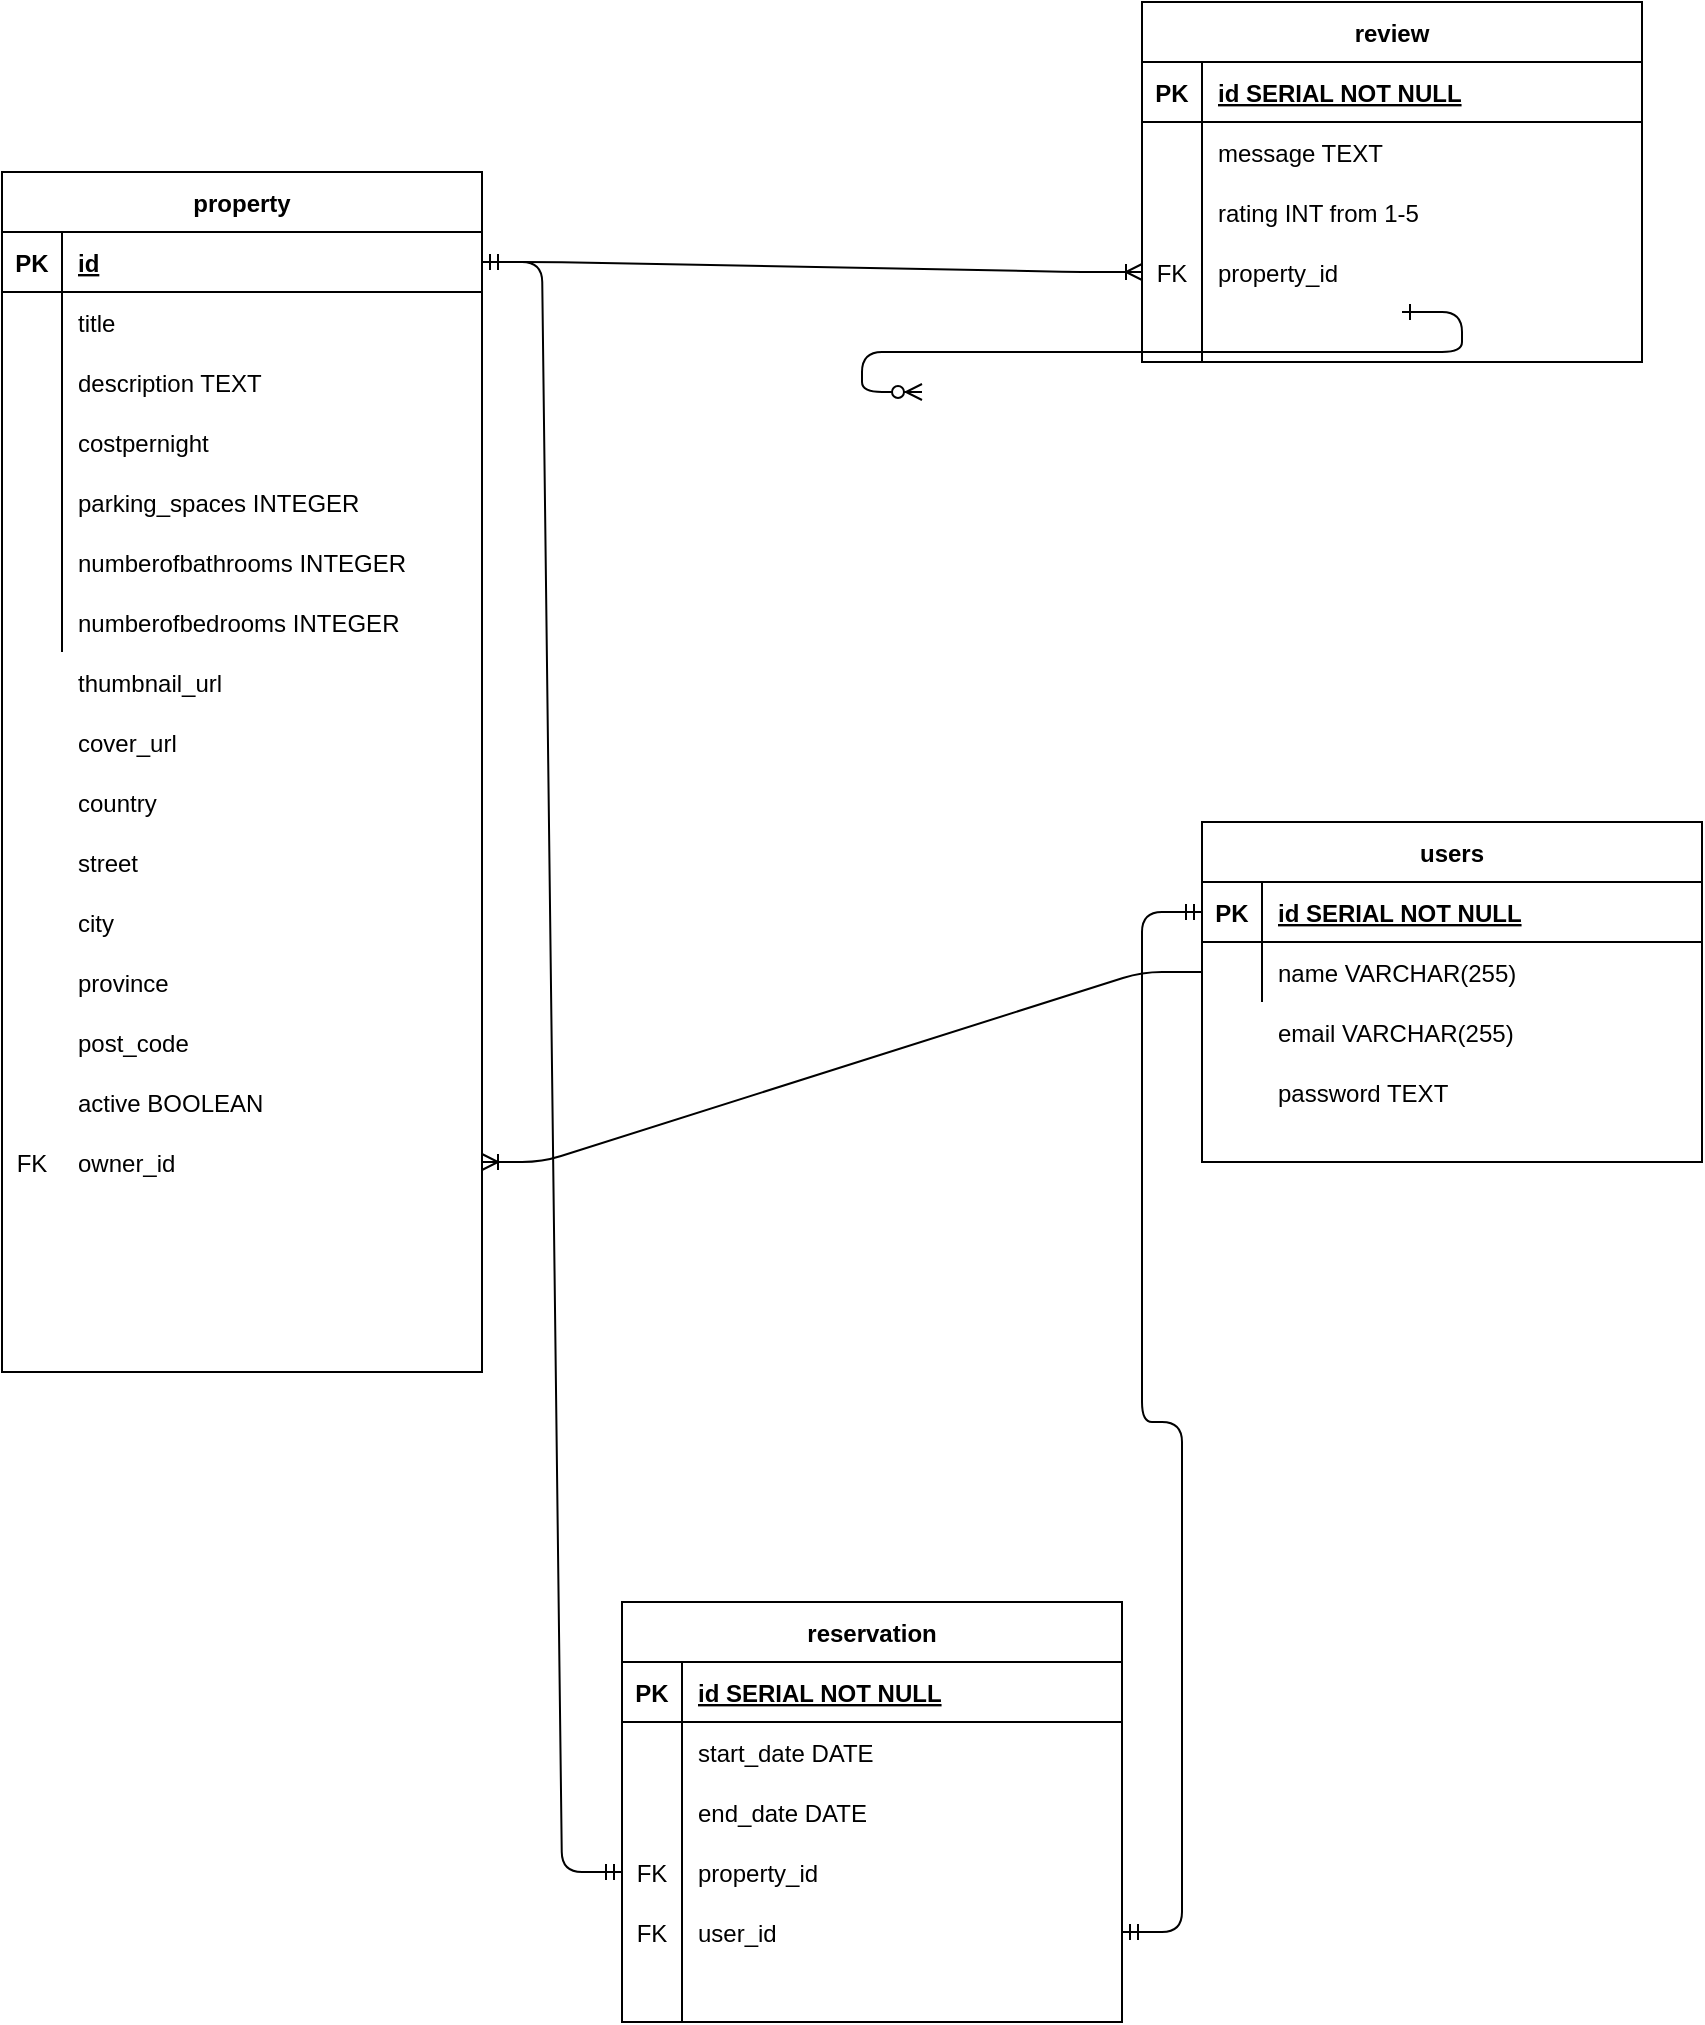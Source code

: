 <mxfile version="14.2.9" type="github">
  <diagram id="R2lEEEUBdFMjLlhIrx00" name="Page-1">
    <mxGraphModel dx="984" dy="1641" grid="1" gridSize="10" guides="1" tooltips="1" connect="1" arrows="1" fold="1" page="1" pageScale="1" pageWidth="850" pageHeight="1100" math="0" shadow="0" extFonts="Permanent Marker^https://fonts.googleapis.com/css?family=Permanent+Marker">
      <root>
        <mxCell id="0" />
        <mxCell id="1" parent="0" />
        <mxCell id="C-vyLk0tnHw3VtMMgP7b-12" value="" style="edgeStyle=entityRelationEdgeStyle;endArrow=ERzeroToMany;startArrow=ERone;endFill=1;startFill=0;" parent="1" target="C-vyLk0tnHw3VtMMgP7b-17" edge="1">
          <mxGeometry width="100" height="100" relative="1" as="geometry">
            <mxPoint x="700" y="165" as="sourcePoint" />
            <mxPoint x="460" y="205" as="targetPoint" />
          </mxGeometry>
        </mxCell>
        <mxCell id="pt4GKKv-lmjuvanjNmKQ-18" value="" style="group" vertex="1" connectable="0" parent="1">
          <mxGeometry x="600" y="420" width="250" height="170" as="geometry" />
        </mxCell>
        <mxCell id="C-vyLk0tnHw3VtMMgP7b-23" value="users" style="shape=table;startSize=30;container=1;collapsible=1;childLayout=tableLayout;fixedRows=1;rowLines=0;fontStyle=1;align=center;resizeLast=1;" parent="pt4GKKv-lmjuvanjNmKQ-18" vertex="1">
          <mxGeometry width="250" height="170" as="geometry" />
        </mxCell>
        <mxCell id="C-vyLk0tnHw3VtMMgP7b-24" value="" style="shape=partialRectangle;collapsible=0;dropTarget=0;pointerEvents=0;fillColor=none;points=[[0,0.5],[1,0.5]];portConstraint=eastwest;top=0;left=0;right=0;bottom=1;" parent="C-vyLk0tnHw3VtMMgP7b-23" vertex="1">
          <mxGeometry y="30" width="250" height="30" as="geometry" />
        </mxCell>
        <mxCell id="C-vyLk0tnHw3VtMMgP7b-25" value="PK" style="shape=partialRectangle;overflow=hidden;connectable=0;fillColor=none;top=0;left=0;bottom=0;right=0;fontStyle=1;" parent="C-vyLk0tnHw3VtMMgP7b-24" vertex="1">
          <mxGeometry width="30" height="30" as="geometry" />
        </mxCell>
        <mxCell id="C-vyLk0tnHw3VtMMgP7b-26" value="id SERIAL NOT NULL" style="shape=partialRectangle;overflow=hidden;connectable=0;fillColor=none;top=0;left=0;bottom=0;right=0;align=left;spacingLeft=6;fontStyle=5;" parent="C-vyLk0tnHw3VtMMgP7b-24" vertex="1">
          <mxGeometry x="30" width="220" height="30" as="geometry" />
        </mxCell>
        <mxCell id="C-vyLk0tnHw3VtMMgP7b-27" value="" style="shape=partialRectangle;collapsible=0;dropTarget=0;pointerEvents=0;fillColor=none;points=[[0,0.5],[1,0.5]];portConstraint=eastwest;top=0;left=0;right=0;bottom=0;" parent="C-vyLk0tnHw3VtMMgP7b-23" vertex="1">
          <mxGeometry y="60" width="250" height="30" as="geometry" />
        </mxCell>
        <mxCell id="C-vyLk0tnHw3VtMMgP7b-28" value="" style="shape=partialRectangle;overflow=hidden;connectable=0;fillColor=none;top=0;left=0;bottom=0;right=0;" parent="C-vyLk0tnHw3VtMMgP7b-27" vertex="1">
          <mxGeometry width="30" height="30" as="geometry" />
        </mxCell>
        <mxCell id="C-vyLk0tnHw3VtMMgP7b-29" value="" style="shape=partialRectangle;overflow=hidden;connectable=0;fillColor=none;top=0;left=0;bottom=0;right=0;align=left;spacingLeft=6;" parent="C-vyLk0tnHw3VtMMgP7b-27" vertex="1">
          <mxGeometry x="30" width="220" height="30" as="geometry" />
        </mxCell>
        <mxCell id="pt4GKKv-lmjuvanjNmKQ-4" value="" style="shape=table;startSize=0;container=1;collapsible=1;childLayout=tableLayout;fixedRows=1;rowLines=0;fontStyle=0;align=center;resizeLast=1;strokeColor=none;fillColor=none;" vertex="1" parent="pt4GKKv-lmjuvanjNmKQ-18">
          <mxGeometry y="60" width="250" height="60" as="geometry" />
        </mxCell>
        <mxCell id="pt4GKKv-lmjuvanjNmKQ-5" value="" style="shape=partialRectangle;collapsible=0;dropTarget=0;pointerEvents=0;fillColor=none;top=0;left=0;bottom=0;right=0;points=[[0,0.5],[1,0.5]];portConstraint=eastwest;" vertex="1" parent="pt4GKKv-lmjuvanjNmKQ-4">
          <mxGeometry width="250" height="30" as="geometry" />
        </mxCell>
        <mxCell id="pt4GKKv-lmjuvanjNmKQ-6" value="" style="shape=partialRectangle;connectable=0;fillColor=none;top=0;left=0;bottom=0;right=0;editable=1;overflow=hidden;" vertex="1" parent="pt4GKKv-lmjuvanjNmKQ-5">
          <mxGeometry width="30" height="30" as="geometry" />
        </mxCell>
        <mxCell id="pt4GKKv-lmjuvanjNmKQ-7" value="name VARCHAR(255)" style="shape=partialRectangle;connectable=0;fillColor=none;top=0;left=0;bottom=0;right=0;align=left;spacingLeft=6;overflow=hidden;" vertex="1" parent="pt4GKKv-lmjuvanjNmKQ-5">
          <mxGeometry x="30" width="220" height="30" as="geometry" />
        </mxCell>
        <mxCell id="pt4GKKv-lmjuvanjNmKQ-8" value="" style="shape=partialRectangle;collapsible=0;dropTarget=0;pointerEvents=0;fillColor=none;top=0;left=0;bottom=0;right=0;points=[[0,0.5],[1,0.5]];portConstraint=eastwest;" vertex="1" parent="pt4GKKv-lmjuvanjNmKQ-4">
          <mxGeometry y="30" width="250" height="30" as="geometry" />
        </mxCell>
        <mxCell id="pt4GKKv-lmjuvanjNmKQ-9" value="" style="shape=partialRectangle;connectable=0;fillColor=none;top=0;left=0;bottom=0;right=0;editable=1;overflow=hidden;" vertex="1" parent="pt4GKKv-lmjuvanjNmKQ-8">
          <mxGeometry width="30" height="30" as="geometry" />
        </mxCell>
        <mxCell id="pt4GKKv-lmjuvanjNmKQ-10" value="email VARCHAR(255)" style="shape=partialRectangle;connectable=0;fillColor=none;top=0;left=0;bottom=0;right=0;align=left;spacingLeft=6;overflow=hidden;" vertex="1" parent="pt4GKKv-lmjuvanjNmKQ-8">
          <mxGeometry x="30" width="220" height="30" as="geometry" />
        </mxCell>
        <mxCell id="pt4GKKv-lmjuvanjNmKQ-14" value="" style="shape=table;startSize=0;container=1;collapsible=1;childLayout=tableLayout;fixedRows=1;rowLines=0;fontStyle=0;align=center;resizeLast=1;strokeColor=none;fillColor=none;" vertex="1" parent="pt4GKKv-lmjuvanjNmKQ-18">
          <mxGeometry y="120" width="250" height="30" as="geometry" />
        </mxCell>
        <mxCell id="pt4GKKv-lmjuvanjNmKQ-15" value="" style="shape=partialRectangle;collapsible=0;dropTarget=0;pointerEvents=0;fillColor=none;top=0;left=0;bottom=0;right=0;points=[[0,0.5],[1,0.5]];portConstraint=eastwest;" vertex="1" parent="pt4GKKv-lmjuvanjNmKQ-14">
          <mxGeometry width="250" height="30" as="geometry" />
        </mxCell>
        <mxCell id="pt4GKKv-lmjuvanjNmKQ-16" value="" style="shape=partialRectangle;connectable=0;fillColor=none;top=0;left=0;bottom=0;right=0;editable=1;overflow=hidden;" vertex="1" parent="pt4GKKv-lmjuvanjNmKQ-15">
          <mxGeometry width="30" height="30" as="geometry" />
        </mxCell>
        <mxCell id="pt4GKKv-lmjuvanjNmKQ-17" value="password TEXT" style="shape=partialRectangle;connectable=0;fillColor=none;top=0;left=0;bottom=0;right=0;align=left;spacingLeft=6;overflow=hidden;" vertex="1" parent="pt4GKKv-lmjuvanjNmKQ-15">
          <mxGeometry x="30" width="220" height="30" as="geometry" />
        </mxCell>
        <mxCell id="pt4GKKv-lmjuvanjNmKQ-81" value="" style="edgeStyle=entityRelationEdgeStyle;fontSize=12;html=1;endArrow=ERoneToMany;exitX=0;exitY=0.5;exitDx=0;exitDy=0;" edge="1" parent="1" source="pt4GKKv-lmjuvanjNmKQ-5" target="pt4GKKv-lmjuvanjNmKQ-78">
          <mxGeometry width="100" height="100" relative="1" as="geometry">
            <mxPoint x="600" y="880" as="sourcePoint" />
            <mxPoint x="500" y="750" as="targetPoint" />
          </mxGeometry>
        </mxCell>
        <mxCell id="pt4GKKv-lmjuvanjNmKQ-82" value="review" style="shape=table;startSize=30;container=1;collapsible=1;childLayout=tableLayout;fixedRows=1;rowLines=0;fontStyle=1;align=center;resizeLast=1;" vertex="1" parent="1">
          <mxGeometry x="570" y="10" width="250" height="180" as="geometry" />
        </mxCell>
        <mxCell id="pt4GKKv-lmjuvanjNmKQ-83" value="" style="shape=partialRectangle;collapsible=0;dropTarget=0;pointerEvents=0;fillColor=none;points=[[0,0.5],[1,0.5]];portConstraint=eastwest;top=0;left=0;right=0;bottom=1;" vertex="1" parent="pt4GKKv-lmjuvanjNmKQ-82">
          <mxGeometry y="30" width="250" height="30" as="geometry" />
        </mxCell>
        <mxCell id="pt4GKKv-lmjuvanjNmKQ-84" value="PK" style="shape=partialRectangle;overflow=hidden;connectable=0;fillColor=none;top=0;left=0;bottom=0;right=0;fontStyle=1;" vertex="1" parent="pt4GKKv-lmjuvanjNmKQ-83">
          <mxGeometry width="30" height="30" as="geometry" />
        </mxCell>
        <mxCell id="pt4GKKv-lmjuvanjNmKQ-85" value="id SERIAL NOT NULL" style="shape=partialRectangle;overflow=hidden;connectable=0;fillColor=none;top=0;left=0;bottom=0;right=0;align=left;spacingLeft=6;fontStyle=5;" vertex="1" parent="pt4GKKv-lmjuvanjNmKQ-83">
          <mxGeometry x="30" width="220" height="30" as="geometry" />
        </mxCell>
        <mxCell id="pt4GKKv-lmjuvanjNmKQ-89" value="" style="shape=partialRectangle;collapsible=0;dropTarget=0;pointerEvents=0;fillColor=none;top=0;left=0;bottom=0;right=0;points=[[0,0.5],[1,0.5]];portConstraint=eastwest;" vertex="1" parent="pt4GKKv-lmjuvanjNmKQ-82">
          <mxGeometry y="60" width="250" height="30" as="geometry" />
        </mxCell>
        <mxCell id="pt4GKKv-lmjuvanjNmKQ-90" value="" style="shape=partialRectangle;connectable=0;fillColor=none;top=0;left=0;bottom=0;right=0;editable=1;overflow=hidden;" vertex="1" parent="pt4GKKv-lmjuvanjNmKQ-89">
          <mxGeometry width="30" height="30" as="geometry" />
        </mxCell>
        <mxCell id="pt4GKKv-lmjuvanjNmKQ-91" value="message TEXT" style="shape=partialRectangle;connectable=0;fillColor=none;top=0;left=0;bottom=0;right=0;align=left;spacingLeft=6;overflow=hidden;" vertex="1" parent="pt4GKKv-lmjuvanjNmKQ-89">
          <mxGeometry x="30" width="220" height="30" as="geometry" />
        </mxCell>
        <mxCell id="pt4GKKv-lmjuvanjNmKQ-92" value="" style="shape=partialRectangle;collapsible=0;dropTarget=0;pointerEvents=0;fillColor=none;top=0;left=0;bottom=0;right=0;points=[[0,0.5],[1,0.5]];portConstraint=eastwest;" vertex="1" parent="pt4GKKv-lmjuvanjNmKQ-82">
          <mxGeometry y="90" width="250" height="30" as="geometry" />
        </mxCell>
        <mxCell id="pt4GKKv-lmjuvanjNmKQ-93" value="" style="shape=partialRectangle;connectable=0;fillColor=none;top=0;left=0;bottom=0;right=0;editable=1;overflow=hidden;" vertex="1" parent="pt4GKKv-lmjuvanjNmKQ-92">
          <mxGeometry width="30" height="30" as="geometry" />
        </mxCell>
        <mxCell id="pt4GKKv-lmjuvanjNmKQ-94" value="rating INT from 1-5" style="shape=partialRectangle;connectable=0;fillColor=none;top=0;left=0;bottom=0;right=0;align=left;spacingLeft=6;overflow=hidden;" vertex="1" parent="pt4GKKv-lmjuvanjNmKQ-92">
          <mxGeometry x="30" width="220" height="30" as="geometry" />
        </mxCell>
        <mxCell id="pt4GKKv-lmjuvanjNmKQ-95" value="" style="shape=partialRectangle;collapsible=0;dropTarget=0;pointerEvents=0;fillColor=none;top=0;left=0;bottom=0;right=0;points=[[0,0.5],[1,0.5]];portConstraint=eastwest;" vertex="1" parent="pt4GKKv-lmjuvanjNmKQ-82">
          <mxGeometry y="120" width="250" height="30" as="geometry" />
        </mxCell>
        <mxCell id="pt4GKKv-lmjuvanjNmKQ-96" value="FK" style="shape=partialRectangle;connectable=0;fillColor=none;top=0;left=0;bottom=0;right=0;fontStyle=0;overflow=hidden;" vertex="1" parent="pt4GKKv-lmjuvanjNmKQ-95">
          <mxGeometry width="30" height="30" as="geometry" />
        </mxCell>
        <mxCell id="pt4GKKv-lmjuvanjNmKQ-97" value="property_id" style="shape=partialRectangle;connectable=0;fillColor=none;top=0;left=0;bottom=0;right=0;align=left;spacingLeft=6;fontStyle=0;overflow=hidden;" vertex="1" parent="pt4GKKv-lmjuvanjNmKQ-95">
          <mxGeometry x="30" width="220" height="30" as="geometry" />
        </mxCell>
        <mxCell id="pt4GKKv-lmjuvanjNmKQ-86" value="" style="shape=partialRectangle;collapsible=0;dropTarget=0;pointerEvents=0;fillColor=none;points=[[0,0.5],[1,0.5]];portConstraint=eastwest;top=0;left=0;right=0;bottom=0;" vertex="1" parent="pt4GKKv-lmjuvanjNmKQ-82">
          <mxGeometry y="150" width="250" height="30" as="geometry" />
        </mxCell>
        <mxCell id="pt4GKKv-lmjuvanjNmKQ-87" value="" style="shape=partialRectangle;overflow=hidden;connectable=0;fillColor=none;top=0;left=0;bottom=0;right=0;" vertex="1" parent="pt4GKKv-lmjuvanjNmKQ-86">
          <mxGeometry width="30" height="30" as="geometry" />
        </mxCell>
        <mxCell id="pt4GKKv-lmjuvanjNmKQ-88" value="" style="shape=partialRectangle;overflow=hidden;connectable=0;fillColor=none;top=0;left=0;bottom=0;right=0;align=left;spacingLeft=6;" vertex="1" parent="pt4GKKv-lmjuvanjNmKQ-86">
          <mxGeometry x="30" width="220" height="30" as="geometry" />
        </mxCell>
        <mxCell id="pt4GKKv-lmjuvanjNmKQ-98" value="" style="edgeStyle=entityRelationEdgeStyle;fontSize=12;html=1;endArrow=ERoneToMany;exitX=1;exitY=0.5;exitDx=0;exitDy=0;entryX=0;entryY=0.5;entryDx=0;entryDy=0;" edge="1" parent="1" source="pt4GKKv-lmjuvanjNmKQ-20" target="pt4GKKv-lmjuvanjNmKQ-95">
          <mxGeometry width="100" height="100" relative="1" as="geometry">
            <mxPoint x="360" y="290" as="sourcePoint" />
            <mxPoint x="460" y="190" as="targetPoint" />
          </mxGeometry>
        </mxCell>
        <mxCell id="pt4GKKv-lmjuvanjNmKQ-99" value="reservation" style="shape=table;startSize=30;container=1;collapsible=1;childLayout=tableLayout;fixedRows=1;rowLines=0;fontStyle=1;align=center;resizeLast=1;" vertex="1" parent="1">
          <mxGeometry x="310" y="810" width="250" height="210" as="geometry" />
        </mxCell>
        <mxCell id="pt4GKKv-lmjuvanjNmKQ-100" value="" style="shape=partialRectangle;collapsible=0;dropTarget=0;pointerEvents=0;fillColor=none;points=[[0,0.5],[1,0.5]];portConstraint=eastwest;top=0;left=0;right=0;bottom=1;" vertex="1" parent="pt4GKKv-lmjuvanjNmKQ-99">
          <mxGeometry y="30" width="250" height="30" as="geometry" />
        </mxCell>
        <mxCell id="pt4GKKv-lmjuvanjNmKQ-101" value="PK" style="shape=partialRectangle;overflow=hidden;connectable=0;fillColor=none;top=0;left=0;bottom=0;right=0;fontStyle=1;" vertex="1" parent="pt4GKKv-lmjuvanjNmKQ-100">
          <mxGeometry width="30" height="30" as="geometry" />
        </mxCell>
        <mxCell id="pt4GKKv-lmjuvanjNmKQ-102" value="id SERIAL NOT NULL" style="shape=partialRectangle;overflow=hidden;connectable=0;fillColor=none;top=0;left=0;bottom=0;right=0;align=left;spacingLeft=6;fontStyle=5;" vertex="1" parent="pt4GKKv-lmjuvanjNmKQ-100">
          <mxGeometry x="30" width="220" height="30" as="geometry" />
        </mxCell>
        <mxCell id="pt4GKKv-lmjuvanjNmKQ-103" value="" style="shape=partialRectangle;collapsible=0;dropTarget=0;pointerEvents=0;fillColor=none;top=0;left=0;bottom=0;right=0;points=[[0,0.5],[1,0.5]];portConstraint=eastwest;" vertex="1" parent="pt4GKKv-lmjuvanjNmKQ-99">
          <mxGeometry y="60" width="250" height="30" as="geometry" />
        </mxCell>
        <mxCell id="pt4GKKv-lmjuvanjNmKQ-104" value="" style="shape=partialRectangle;connectable=0;fillColor=none;top=0;left=0;bottom=0;right=0;editable=1;overflow=hidden;" vertex="1" parent="pt4GKKv-lmjuvanjNmKQ-103">
          <mxGeometry width="30" height="30" as="geometry" />
        </mxCell>
        <mxCell id="pt4GKKv-lmjuvanjNmKQ-105" value="start_date DATE" style="shape=partialRectangle;connectable=0;fillColor=none;top=0;left=0;bottom=0;right=0;align=left;spacingLeft=6;overflow=hidden;" vertex="1" parent="pt4GKKv-lmjuvanjNmKQ-103">
          <mxGeometry x="30" width="220" height="30" as="geometry" />
        </mxCell>
        <mxCell id="pt4GKKv-lmjuvanjNmKQ-106" value="" style="shape=partialRectangle;collapsible=0;dropTarget=0;pointerEvents=0;fillColor=none;top=0;left=0;bottom=0;right=0;points=[[0,0.5],[1,0.5]];portConstraint=eastwest;" vertex="1" parent="pt4GKKv-lmjuvanjNmKQ-99">
          <mxGeometry y="90" width="250" height="30" as="geometry" />
        </mxCell>
        <mxCell id="pt4GKKv-lmjuvanjNmKQ-107" value="" style="shape=partialRectangle;connectable=0;fillColor=none;top=0;left=0;bottom=0;right=0;editable=1;overflow=hidden;" vertex="1" parent="pt4GKKv-lmjuvanjNmKQ-106">
          <mxGeometry width="30" height="30" as="geometry" />
        </mxCell>
        <mxCell id="pt4GKKv-lmjuvanjNmKQ-108" value="end_date DATE" style="shape=partialRectangle;connectable=0;fillColor=none;top=0;left=0;bottom=0;right=0;align=left;spacingLeft=6;overflow=hidden;" vertex="1" parent="pt4GKKv-lmjuvanjNmKQ-106">
          <mxGeometry x="30" width="220" height="30" as="geometry" />
        </mxCell>
        <mxCell id="pt4GKKv-lmjuvanjNmKQ-109" value="" style="shape=partialRectangle;collapsible=0;dropTarget=0;pointerEvents=0;fillColor=none;top=0;left=0;bottom=0;right=0;points=[[0,0.5],[1,0.5]];portConstraint=eastwest;" vertex="1" parent="pt4GKKv-lmjuvanjNmKQ-99">
          <mxGeometry y="120" width="250" height="30" as="geometry" />
        </mxCell>
        <mxCell id="pt4GKKv-lmjuvanjNmKQ-110" value="FK" style="shape=partialRectangle;connectable=0;fillColor=none;top=0;left=0;bottom=0;right=0;fontStyle=0;overflow=hidden;" vertex="1" parent="pt4GKKv-lmjuvanjNmKQ-109">
          <mxGeometry width="30" height="30" as="geometry" />
        </mxCell>
        <mxCell id="pt4GKKv-lmjuvanjNmKQ-111" value="property_id" style="shape=partialRectangle;connectable=0;fillColor=none;top=0;left=0;bottom=0;right=0;align=left;spacingLeft=6;fontStyle=0;overflow=hidden;" vertex="1" parent="pt4GKKv-lmjuvanjNmKQ-109">
          <mxGeometry x="30" width="220" height="30" as="geometry" />
        </mxCell>
        <mxCell id="pt4GKKv-lmjuvanjNmKQ-117" value="" style="shape=partialRectangle;collapsible=0;dropTarget=0;pointerEvents=0;fillColor=none;top=0;left=0;bottom=0;right=0;points=[[0,0.5],[1,0.5]];portConstraint=eastwest;" vertex="1" parent="pt4GKKv-lmjuvanjNmKQ-99">
          <mxGeometry y="150" width="250" height="30" as="geometry" />
        </mxCell>
        <mxCell id="pt4GKKv-lmjuvanjNmKQ-118" value="FK" style="shape=partialRectangle;connectable=0;fillColor=none;top=0;left=0;bottom=0;right=0;fontStyle=0;overflow=hidden;" vertex="1" parent="pt4GKKv-lmjuvanjNmKQ-117">
          <mxGeometry width="30" height="30" as="geometry" />
        </mxCell>
        <mxCell id="pt4GKKv-lmjuvanjNmKQ-119" value="user_id" style="shape=partialRectangle;connectable=0;fillColor=none;top=0;left=0;bottom=0;right=0;align=left;spacingLeft=6;fontStyle=0;overflow=hidden;" vertex="1" parent="pt4GKKv-lmjuvanjNmKQ-117">
          <mxGeometry x="30" width="220" height="30" as="geometry" />
        </mxCell>
        <mxCell id="pt4GKKv-lmjuvanjNmKQ-112" value="" style="shape=partialRectangle;collapsible=0;dropTarget=0;pointerEvents=0;fillColor=none;points=[[0,0.5],[1,0.5]];portConstraint=eastwest;top=0;left=0;right=0;bottom=0;" vertex="1" parent="pt4GKKv-lmjuvanjNmKQ-99">
          <mxGeometry y="180" width="250" height="30" as="geometry" />
        </mxCell>
        <mxCell id="pt4GKKv-lmjuvanjNmKQ-113" value="" style="shape=partialRectangle;overflow=hidden;connectable=0;fillColor=none;top=0;left=0;bottom=0;right=0;" vertex="1" parent="pt4GKKv-lmjuvanjNmKQ-112">
          <mxGeometry width="30" height="30" as="geometry" />
        </mxCell>
        <mxCell id="pt4GKKv-lmjuvanjNmKQ-114" value="" style="shape=partialRectangle;overflow=hidden;connectable=0;fillColor=none;top=0;left=0;bottom=0;right=0;align=left;spacingLeft=6;" vertex="1" parent="pt4GKKv-lmjuvanjNmKQ-112">
          <mxGeometry x="30" width="220" height="30" as="geometry" />
        </mxCell>
        <mxCell id="pt4GKKv-lmjuvanjNmKQ-115" value="" style="edgeStyle=entityRelationEdgeStyle;fontSize=12;html=1;endArrow=ERmandOne;startArrow=ERmandOne;entryX=0;entryY=0.5;entryDx=0;entryDy=0;exitX=1;exitY=0.5;exitDx=0;exitDy=0;" edge="1" parent="1" source="pt4GKKv-lmjuvanjNmKQ-20" target="pt4GKKv-lmjuvanjNmKQ-109">
          <mxGeometry width="100" height="100" relative="1" as="geometry">
            <mxPoint x="360" y="890" as="sourcePoint" />
            <mxPoint x="460" y="790" as="targetPoint" />
          </mxGeometry>
        </mxCell>
        <mxCell id="pt4GKKv-lmjuvanjNmKQ-116" value="" style="group" vertex="1" connectable="0" parent="1">
          <mxGeometry y="95" width="240" height="600" as="geometry" />
        </mxCell>
        <mxCell id="pt4GKKv-lmjuvanjNmKQ-19" value="property" style="shape=table;startSize=30;container=1;collapsible=1;childLayout=tableLayout;fixedRows=1;rowLines=0;fontStyle=1;align=center;resizeLast=1;" vertex="1" parent="pt4GKKv-lmjuvanjNmKQ-116">
          <mxGeometry width="240" height="600" as="geometry" />
        </mxCell>
        <mxCell id="pt4GKKv-lmjuvanjNmKQ-20" value="" style="shape=partialRectangle;collapsible=0;dropTarget=0;pointerEvents=0;fillColor=none;top=0;left=0;bottom=1;right=0;points=[[0,0.5],[1,0.5]];portConstraint=eastwest;" vertex="1" parent="pt4GKKv-lmjuvanjNmKQ-19">
          <mxGeometry y="30" width="240" height="30" as="geometry" />
        </mxCell>
        <mxCell id="pt4GKKv-lmjuvanjNmKQ-21" value="PK" style="shape=partialRectangle;connectable=0;fillColor=none;top=0;left=0;bottom=0;right=0;fontStyle=1;overflow=hidden;" vertex="1" parent="pt4GKKv-lmjuvanjNmKQ-20">
          <mxGeometry width="30" height="30" as="geometry" />
        </mxCell>
        <mxCell id="pt4GKKv-lmjuvanjNmKQ-22" value="id" style="shape=partialRectangle;connectable=0;fillColor=none;top=0;left=0;bottom=0;right=0;align=left;spacingLeft=6;fontStyle=5;overflow=hidden;" vertex="1" parent="pt4GKKv-lmjuvanjNmKQ-20">
          <mxGeometry x="30" width="210" height="30" as="geometry" />
        </mxCell>
        <mxCell id="pt4GKKv-lmjuvanjNmKQ-23" value="" style="shape=partialRectangle;collapsible=0;dropTarget=0;pointerEvents=0;fillColor=none;top=0;left=0;bottom=0;right=0;points=[[0,0.5],[1,0.5]];portConstraint=eastwest;" vertex="1" parent="pt4GKKv-lmjuvanjNmKQ-19">
          <mxGeometry y="60" width="240" height="30" as="geometry" />
        </mxCell>
        <mxCell id="pt4GKKv-lmjuvanjNmKQ-24" value="" style="shape=partialRectangle;connectable=0;fillColor=none;top=0;left=0;bottom=0;right=0;editable=1;overflow=hidden;" vertex="1" parent="pt4GKKv-lmjuvanjNmKQ-23">
          <mxGeometry width="30" height="30" as="geometry" />
        </mxCell>
        <mxCell id="pt4GKKv-lmjuvanjNmKQ-25" value="title" style="shape=partialRectangle;connectable=0;fillColor=none;top=0;left=0;bottom=0;right=0;align=left;spacingLeft=6;overflow=hidden;" vertex="1" parent="pt4GKKv-lmjuvanjNmKQ-23">
          <mxGeometry x="30" width="210" height="30" as="geometry" />
        </mxCell>
        <mxCell id="pt4GKKv-lmjuvanjNmKQ-26" value="" style="shape=partialRectangle;collapsible=0;dropTarget=0;pointerEvents=0;fillColor=none;top=0;left=0;bottom=0;right=0;points=[[0,0.5],[1,0.5]];portConstraint=eastwest;" vertex="1" parent="pt4GKKv-lmjuvanjNmKQ-19">
          <mxGeometry y="90" width="240" height="30" as="geometry" />
        </mxCell>
        <mxCell id="pt4GKKv-lmjuvanjNmKQ-27" value="" style="shape=partialRectangle;connectable=0;fillColor=none;top=0;left=0;bottom=0;right=0;editable=1;overflow=hidden;" vertex="1" parent="pt4GKKv-lmjuvanjNmKQ-26">
          <mxGeometry width="30" height="30" as="geometry" />
        </mxCell>
        <mxCell id="pt4GKKv-lmjuvanjNmKQ-28" value="description TEXT" style="shape=partialRectangle;connectable=0;fillColor=none;top=0;left=0;bottom=0;right=0;align=left;spacingLeft=6;overflow=hidden;" vertex="1" parent="pt4GKKv-lmjuvanjNmKQ-26">
          <mxGeometry x="30" width="210" height="30" as="geometry" />
        </mxCell>
        <mxCell id="pt4GKKv-lmjuvanjNmKQ-29" value="" style="shape=partialRectangle;collapsible=0;dropTarget=0;pointerEvents=0;fillColor=none;top=0;left=0;bottom=0;right=0;points=[[0,0.5],[1,0.5]];portConstraint=eastwest;" vertex="1" parent="pt4GKKv-lmjuvanjNmKQ-19">
          <mxGeometry y="120" width="240" height="30" as="geometry" />
        </mxCell>
        <mxCell id="pt4GKKv-lmjuvanjNmKQ-30" value="" style="shape=partialRectangle;connectable=0;fillColor=none;top=0;left=0;bottom=0;right=0;editable=1;overflow=hidden;" vertex="1" parent="pt4GKKv-lmjuvanjNmKQ-29">
          <mxGeometry width="30" height="30" as="geometry" />
        </mxCell>
        <mxCell id="pt4GKKv-lmjuvanjNmKQ-31" value="costpernight" style="shape=partialRectangle;connectable=0;fillColor=none;top=0;left=0;bottom=0;right=0;align=left;spacingLeft=6;overflow=hidden;" vertex="1" parent="pt4GKKv-lmjuvanjNmKQ-29">
          <mxGeometry x="30" width="210" height="30" as="geometry" />
        </mxCell>
        <mxCell id="pt4GKKv-lmjuvanjNmKQ-32" value="" style="shape=partialRectangle;collapsible=0;dropTarget=0;pointerEvents=0;fillColor=none;top=0;left=0;bottom=0;right=0;points=[[0,0.5],[1,0.5]];portConstraint=eastwest;" vertex="1" parent="pt4GKKv-lmjuvanjNmKQ-19">
          <mxGeometry y="150" width="240" height="30" as="geometry" />
        </mxCell>
        <mxCell id="pt4GKKv-lmjuvanjNmKQ-33" value="" style="shape=partialRectangle;connectable=0;fillColor=none;top=0;left=0;bottom=0;right=0;editable=1;overflow=hidden;" vertex="1" parent="pt4GKKv-lmjuvanjNmKQ-32">
          <mxGeometry width="30" height="30" as="geometry" />
        </mxCell>
        <mxCell id="pt4GKKv-lmjuvanjNmKQ-34" value="parking_spaces INTEGER" style="shape=partialRectangle;connectable=0;fillColor=none;top=0;left=0;bottom=0;right=0;align=left;spacingLeft=6;overflow=hidden;" vertex="1" parent="pt4GKKv-lmjuvanjNmKQ-32">
          <mxGeometry x="30" width="210" height="30" as="geometry" />
        </mxCell>
        <mxCell id="pt4GKKv-lmjuvanjNmKQ-35" value="" style="shape=partialRectangle;collapsible=0;dropTarget=0;pointerEvents=0;fillColor=none;top=0;left=0;bottom=0;right=0;points=[[0,0.5],[1,0.5]];portConstraint=eastwest;" vertex="1" parent="pt4GKKv-lmjuvanjNmKQ-19">
          <mxGeometry y="180" width="240" height="30" as="geometry" />
        </mxCell>
        <mxCell id="pt4GKKv-lmjuvanjNmKQ-36" value="" style="shape=partialRectangle;connectable=0;fillColor=none;top=0;left=0;bottom=0;right=0;editable=1;overflow=hidden;" vertex="1" parent="pt4GKKv-lmjuvanjNmKQ-35">
          <mxGeometry width="30" height="30" as="geometry" />
        </mxCell>
        <mxCell id="pt4GKKv-lmjuvanjNmKQ-37" value="numberofbathrooms INTEGER" style="shape=partialRectangle;connectable=0;fillColor=none;top=0;left=0;bottom=0;right=0;align=left;spacingLeft=6;overflow=hidden;" vertex="1" parent="pt4GKKv-lmjuvanjNmKQ-35">
          <mxGeometry x="30" width="210" height="30" as="geometry" />
        </mxCell>
        <mxCell id="pt4GKKv-lmjuvanjNmKQ-38" value="" style="shape=partialRectangle;collapsible=0;dropTarget=0;pointerEvents=0;fillColor=none;top=0;left=0;bottom=0;right=0;points=[[0,0.5],[1,0.5]];portConstraint=eastwest;" vertex="1" parent="pt4GKKv-lmjuvanjNmKQ-19">
          <mxGeometry y="210" width="240" height="30" as="geometry" />
        </mxCell>
        <mxCell id="pt4GKKv-lmjuvanjNmKQ-39" value="" style="shape=partialRectangle;connectable=0;fillColor=none;top=0;left=0;bottom=0;right=0;editable=1;overflow=hidden;" vertex="1" parent="pt4GKKv-lmjuvanjNmKQ-38">
          <mxGeometry width="30" height="30" as="geometry" />
        </mxCell>
        <mxCell id="pt4GKKv-lmjuvanjNmKQ-40" value="numberofbedrooms INTEGER" style="shape=partialRectangle;connectable=0;fillColor=none;top=0;left=0;bottom=0;right=0;align=left;spacingLeft=6;overflow=hidden;" vertex="1" parent="pt4GKKv-lmjuvanjNmKQ-38">
          <mxGeometry x="30" width="210" height="30" as="geometry" />
        </mxCell>
        <mxCell id="pt4GKKv-lmjuvanjNmKQ-41" value="" style="shape=table;startSize=0;container=1;collapsible=1;childLayout=tableLayout;fixedRows=1;rowLines=0;fontStyle=0;align=center;resizeLast=1;strokeColor=none;fillColor=none;" vertex="1" parent="pt4GKKv-lmjuvanjNmKQ-116">
          <mxGeometry y="240" width="240" height="270" as="geometry" />
        </mxCell>
        <mxCell id="pt4GKKv-lmjuvanjNmKQ-42" value="" style="shape=partialRectangle;collapsible=0;dropTarget=0;pointerEvents=0;fillColor=none;top=0;left=0;bottom=0;right=0;points=[[0,0.5],[1,0.5]];portConstraint=eastwest;" vertex="1" parent="pt4GKKv-lmjuvanjNmKQ-41">
          <mxGeometry width="240" height="30" as="geometry" />
        </mxCell>
        <mxCell id="pt4GKKv-lmjuvanjNmKQ-43" value="" style="shape=partialRectangle;connectable=0;fillColor=none;top=0;left=0;bottom=0;right=0;editable=1;overflow=hidden;" vertex="1" parent="pt4GKKv-lmjuvanjNmKQ-42">
          <mxGeometry width="30" height="30" as="geometry" />
        </mxCell>
        <mxCell id="pt4GKKv-lmjuvanjNmKQ-44" value="thumbnail_url" style="shape=partialRectangle;connectable=0;fillColor=none;top=0;left=0;bottom=0;right=0;align=left;spacingLeft=6;overflow=hidden;" vertex="1" parent="pt4GKKv-lmjuvanjNmKQ-42">
          <mxGeometry x="30" width="210" height="30" as="geometry" />
        </mxCell>
        <mxCell id="pt4GKKv-lmjuvanjNmKQ-48" value="" style="shape=partialRectangle;collapsible=0;dropTarget=0;pointerEvents=0;fillColor=none;top=0;left=0;bottom=0;right=0;points=[[0,0.5],[1,0.5]];portConstraint=eastwest;" vertex="1" parent="pt4GKKv-lmjuvanjNmKQ-41">
          <mxGeometry y="30" width="240" height="30" as="geometry" />
        </mxCell>
        <mxCell id="pt4GKKv-lmjuvanjNmKQ-49" value="" style="shape=partialRectangle;connectable=0;fillColor=none;top=0;left=0;bottom=0;right=0;editable=1;overflow=hidden;" vertex="1" parent="pt4GKKv-lmjuvanjNmKQ-48">
          <mxGeometry width="30" height="30" as="geometry" />
        </mxCell>
        <mxCell id="pt4GKKv-lmjuvanjNmKQ-50" value="cover_url" style="shape=partialRectangle;connectable=0;fillColor=none;top=0;left=0;bottom=0;right=0;align=left;spacingLeft=6;overflow=hidden;" vertex="1" parent="pt4GKKv-lmjuvanjNmKQ-48">
          <mxGeometry x="30" width="210" height="30" as="geometry" />
        </mxCell>
        <mxCell id="pt4GKKv-lmjuvanjNmKQ-54" value="" style="shape=partialRectangle;collapsible=0;dropTarget=0;pointerEvents=0;fillColor=none;top=0;left=0;bottom=0;right=0;points=[[0,0.5],[1,0.5]];portConstraint=eastwest;" vertex="1" parent="pt4GKKv-lmjuvanjNmKQ-41">
          <mxGeometry y="60" width="240" height="30" as="geometry" />
        </mxCell>
        <mxCell id="pt4GKKv-lmjuvanjNmKQ-55" value="" style="shape=partialRectangle;connectable=0;fillColor=none;top=0;left=0;bottom=0;right=0;editable=1;overflow=hidden;" vertex="1" parent="pt4GKKv-lmjuvanjNmKQ-54">
          <mxGeometry width="30" height="30" as="geometry" />
        </mxCell>
        <mxCell id="pt4GKKv-lmjuvanjNmKQ-56" value="country" style="shape=partialRectangle;connectable=0;fillColor=none;top=0;left=0;bottom=0;right=0;align=left;spacingLeft=6;overflow=hidden;" vertex="1" parent="pt4GKKv-lmjuvanjNmKQ-54">
          <mxGeometry x="30" width="210" height="30" as="geometry" />
        </mxCell>
        <mxCell id="pt4GKKv-lmjuvanjNmKQ-57" value="" style="shape=partialRectangle;collapsible=0;dropTarget=0;pointerEvents=0;fillColor=none;top=0;left=0;bottom=0;right=0;points=[[0,0.5],[1,0.5]];portConstraint=eastwest;" vertex="1" parent="pt4GKKv-lmjuvanjNmKQ-41">
          <mxGeometry y="90" width="240" height="30" as="geometry" />
        </mxCell>
        <mxCell id="pt4GKKv-lmjuvanjNmKQ-58" value="" style="shape=partialRectangle;connectable=0;fillColor=none;top=0;left=0;bottom=0;right=0;editable=1;overflow=hidden;" vertex="1" parent="pt4GKKv-lmjuvanjNmKQ-57">
          <mxGeometry width="30" height="30" as="geometry" />
        </mxCell>
        <mxCell id="pt4GKKv-lmjuvanjNmKQ-59" value="street" style="shape=partialRectangle;connectable=0;fillColor=none;top=0;left=0;bottom=0;right=0;align=left;spacingLeft=6;overflow=hidden;" vertex="1" parent="pt4GKKv-lmjuvanjNmKQ-57">
          <mxGeometry x="30" width="210" height="30" as="geometry" />
        </mxCell>
        <mxCell id="pt4GKKv-lmjuvanjNmKQ-66" value="" style="shape=partialRectangle;collapsible=0;dropTarget=0;pointerEvents=0;fillColor=none;top=0;left=0;bottom=0;right=0;points=[[0,0.5],[1,0.5]];portConstraint=eastwest;" vertex="1" parent="pt4GKKv-lmjuvanjNmKQ-41">
          <mxGeometry y="120" width="240" height="30" as="geometry" />
        </mxCell>
        <mxCell id="pt4GKKv-lmjuvanjNmKQ-67" value="" style="shape=partialRectangle;connectable=0;fillColor=none;top=0;left=0;bottom=0;right=0;editable=1;overflow=hidden;" vertex="1" parent="pt4GKKv-lmjuvanjNmKQ-66">
          <mxGeometry width="30" height="30" as="geometry" />
        </mxCell>
        <mxCell id="pt4GKKv-lmjuvanjNmKQ-68" value="city" style="shape=partialRectangle;connectable=0;fillColor=none;top=0;left=0;bottom=0;right=0;align=left;spacingLeft=6;overflow=hidden;" vertex="1" parent="pt4GKKv-lmjuvanjNmKQ-66">
          <mxGeometry x="30" width="210" height="30" as="geometry" />
        </mxCell>
        <mxCell id="pt4GKKv-lmjuvanjNmKQ-69" value="" style="shape=partialRectangle;collapsible=0;dropTarget=0;pointerEvents=0;fillColor=none;top=0;left=0;bottom=0;right=0;points=[[0,0.5],[1,0.5]];portConstraint=eastwest;" vertex="1" parent="pt4GKKv-lmjuvanjNmKQ-41">
          <mxGeometry y="150" width="240" height="30" as="geometry" />
        </mxCell>
        <mxCell id="pt4GKKv-lmjuvanjNmKQ-70" value="" style="shape=partialRectangle;connectable=0;fillColor=none;top=0;left=0;bottom=0;right=0;editable=1;overflow=hidden;" vertex="1" parent="pt4GKKv-lmjuvanjNmKQ-69">
          <mxGeometry width="30" height="30" as="geometry" />
        </mxCell>
        <mxCell id="pt4GKKv-lmjuvanjNmKQ-71" value="province" style="shape=partialRectangle;connectable=0;fillColor=none;top=0;left=0;bottom=0;right=0;align=left;spacingLeft=6;overflow=hidden;" vertex="1" parent="pt4GKKv-lmjuvanjNmKQ-69">
          <mxGeometry x="30" width="210" height="30" as="geometry" />
        </mxCell>
        <mxCell id="pt4GKKv-lmjuvanjNmKQ-72" value="" style="shape=partialRectangle;collapsible=0;dropTarget=0;pointerEvents=0;fillColor=none;top=0;left=0;bottom=0;right=0;points=[[0,0.5],[1,0.5]];portConstraint=eastwest;" vertex="1" parent="pt4GKKv-lmjuvanjNmKQ-41">
          <mxGeometry y="180" width="240" height="30" as="geometry" />
        </mxCell>
        <mxCell id="pt4GKKv-lmjuvanjNmKQ-73" value="" style="shape=partialRectangle;connectable=0;fillColor=none;top=0;left=0;bottom=0;right=0;editable=1;overflow=hidden;" vertex="1" parent="pt4GKKv-lmjuvanjNmKQ-72">
          <mxGeometry width="30" height="30" as="geometry" />
        </mxCell>
        <mxCell id="pt4GKKv-lmjuvanjNmKQ-74" value="post_code" style="shape=partialRectangle;connectable=0;fillColor=none;top=0;left=0;bottom=0;right=0;align=left;spacingLeft=6;overflow=hidden;" vertex="1" parent="pt4GKKv-lmjuvanjNmKQ-72">
          <mxGeometry x="30" width="210" height="30" as="geometry" />
        </mxCell>
        <mxCell id="pt4GKKv-lmjuvanjNmKQ-75" value="" style="shape=partialRectangle;collapsible=0;dropTarget=0;pointerEvents=0;fillColor=none;top=0;left=0;bottom=0;right=0;points=[[0,0.5],[1,0.5]];portConstraint=eastwest;" vertex="1" parent="pt4GKKv-lmjuvanjNmKQ-41">
          <mxGeometry y="210" width="240" height="30" as="geometry" />
        </mxCell>
        <mxCell id="pt4GKKv-lmjuvanjNmKQ-76" value="" style="shape=partialRectangle;connectable=0;fillColor=none;top=0;left=0;bottom=0;right=0;editable=1;overflow=hidden;" vertex="1" parent="pt4GKKv-lmjuvanjNmKQ-75">
          <mxGeometry width="30" height="30" as="geometry" />
        </mxCell>
        <mxCell id="pt4GKKv-lmjuvanjNmKQ-77" value="active BOOLEAN" style="shape=partialRectangle;connectable=0;fillColor=none;top=0;left=0;bottom=0;right=0;align=left;spacingLeft=6;overflow=hidden;" vertex="1" parent="pt4GKKv-lmjuvanjNmKQ-75">
          <mxGeometry x="30" width="210" height="30" as="geometry" />
        </mxCell>
        <mxCell id="pt4GKKv-lmjuvanjNmKQ-78" value="" style="shape=partialRectangle;collapsible=0;dropTarget=0;pointerEvents=0;fillColor=none;top=0;left=0;bottom=0;right=0;points=[[0,0.5],[1,0.5]];portConstraint=eastwest;" vertex="1" parent="pt4GKKv-lmjuvanjNmKQ-41">
          <mxGeometry y="240" width="240" height="30" as="geometry" />
        </mxCell>
        <mxCell id="pt4GKKv-lmjuvanjNmKQ-79" value="FK" style="shape=partialRectangle;connectable=0;fillColor=none;top=0;left=0;bottom=0;right=0;fontStyle=0;overflow=hidden;" vertex="1" parent="pt4GKKv-lmjuvanjNmKQ-78">
          <mxGeometry width="30" height="30" as="geometry" />
        </mxCell>
        <mxCell id="pt4GKKv-lmjuvanjNmKQ-80" value="owner_id" style="shape=partialRectangle;connectable=0;fillColor=none;top=0;left=0;bottom=0;right=0;align=left;spacingLeft=6;fontStyle=0;overflow=hidden;" vertex="1" parent="pt4GKKv-lmjuvanjNmKQ-78">
          <mxGeometry x="30" width="210" height="30" as="geometry" />
        </mxCell>
        <mxCell id="pt4GKKv-lmjuvanjNmKQ-120" value="" style="edgeStyle=entityRelationEdgeStyle;fontSize=12;html=1;endArrow=ERmandOne;startArrow=ERmandOne;exitX=1;exitY=0.5;exitDx=0;exitDy=0;entryX=0;entryY=0.5;entryDx=0;entryDy=0;" edge="1" parent="1" source="pt4GKKv-lmjuvanjNmKQ-117" target="C-vyLk0tnHw3VtMMgP7b-24">
          <mxGeometry width="100" height="100" relative="1" as="geometry">
            <mxPoint x="600" y="870" as="sourcePoint" />
            <mxPoint x="700" y="770" as="targetPoint" />
          </mxGeometry>
        </mxCell>
      </root>
    </mxGraphModel>
  </diagram>
</mxfile>
